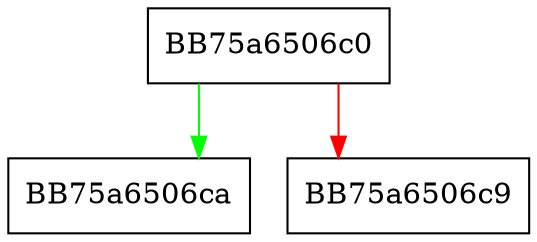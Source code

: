 digraph pcache1Cachesize {
  node [shape="box"];
  graph [splines=ortho];
  BB75a6506c0 -> BB75a6506ca [color="green"];
  BB75a6506c0 -> BB75a6506c9 [color="red"];
}